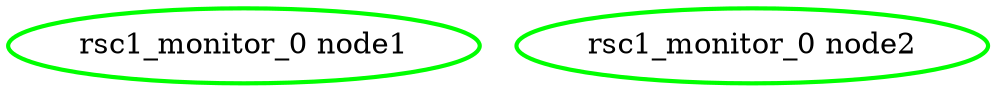  digraph "g" {
"rsc1_monitor_0 node1" [ style=bold color="green" fontcolor="black" ]
"rsc1_monitor_0 node2" [ style=bold color="green" fontcolor="black" ]
}
